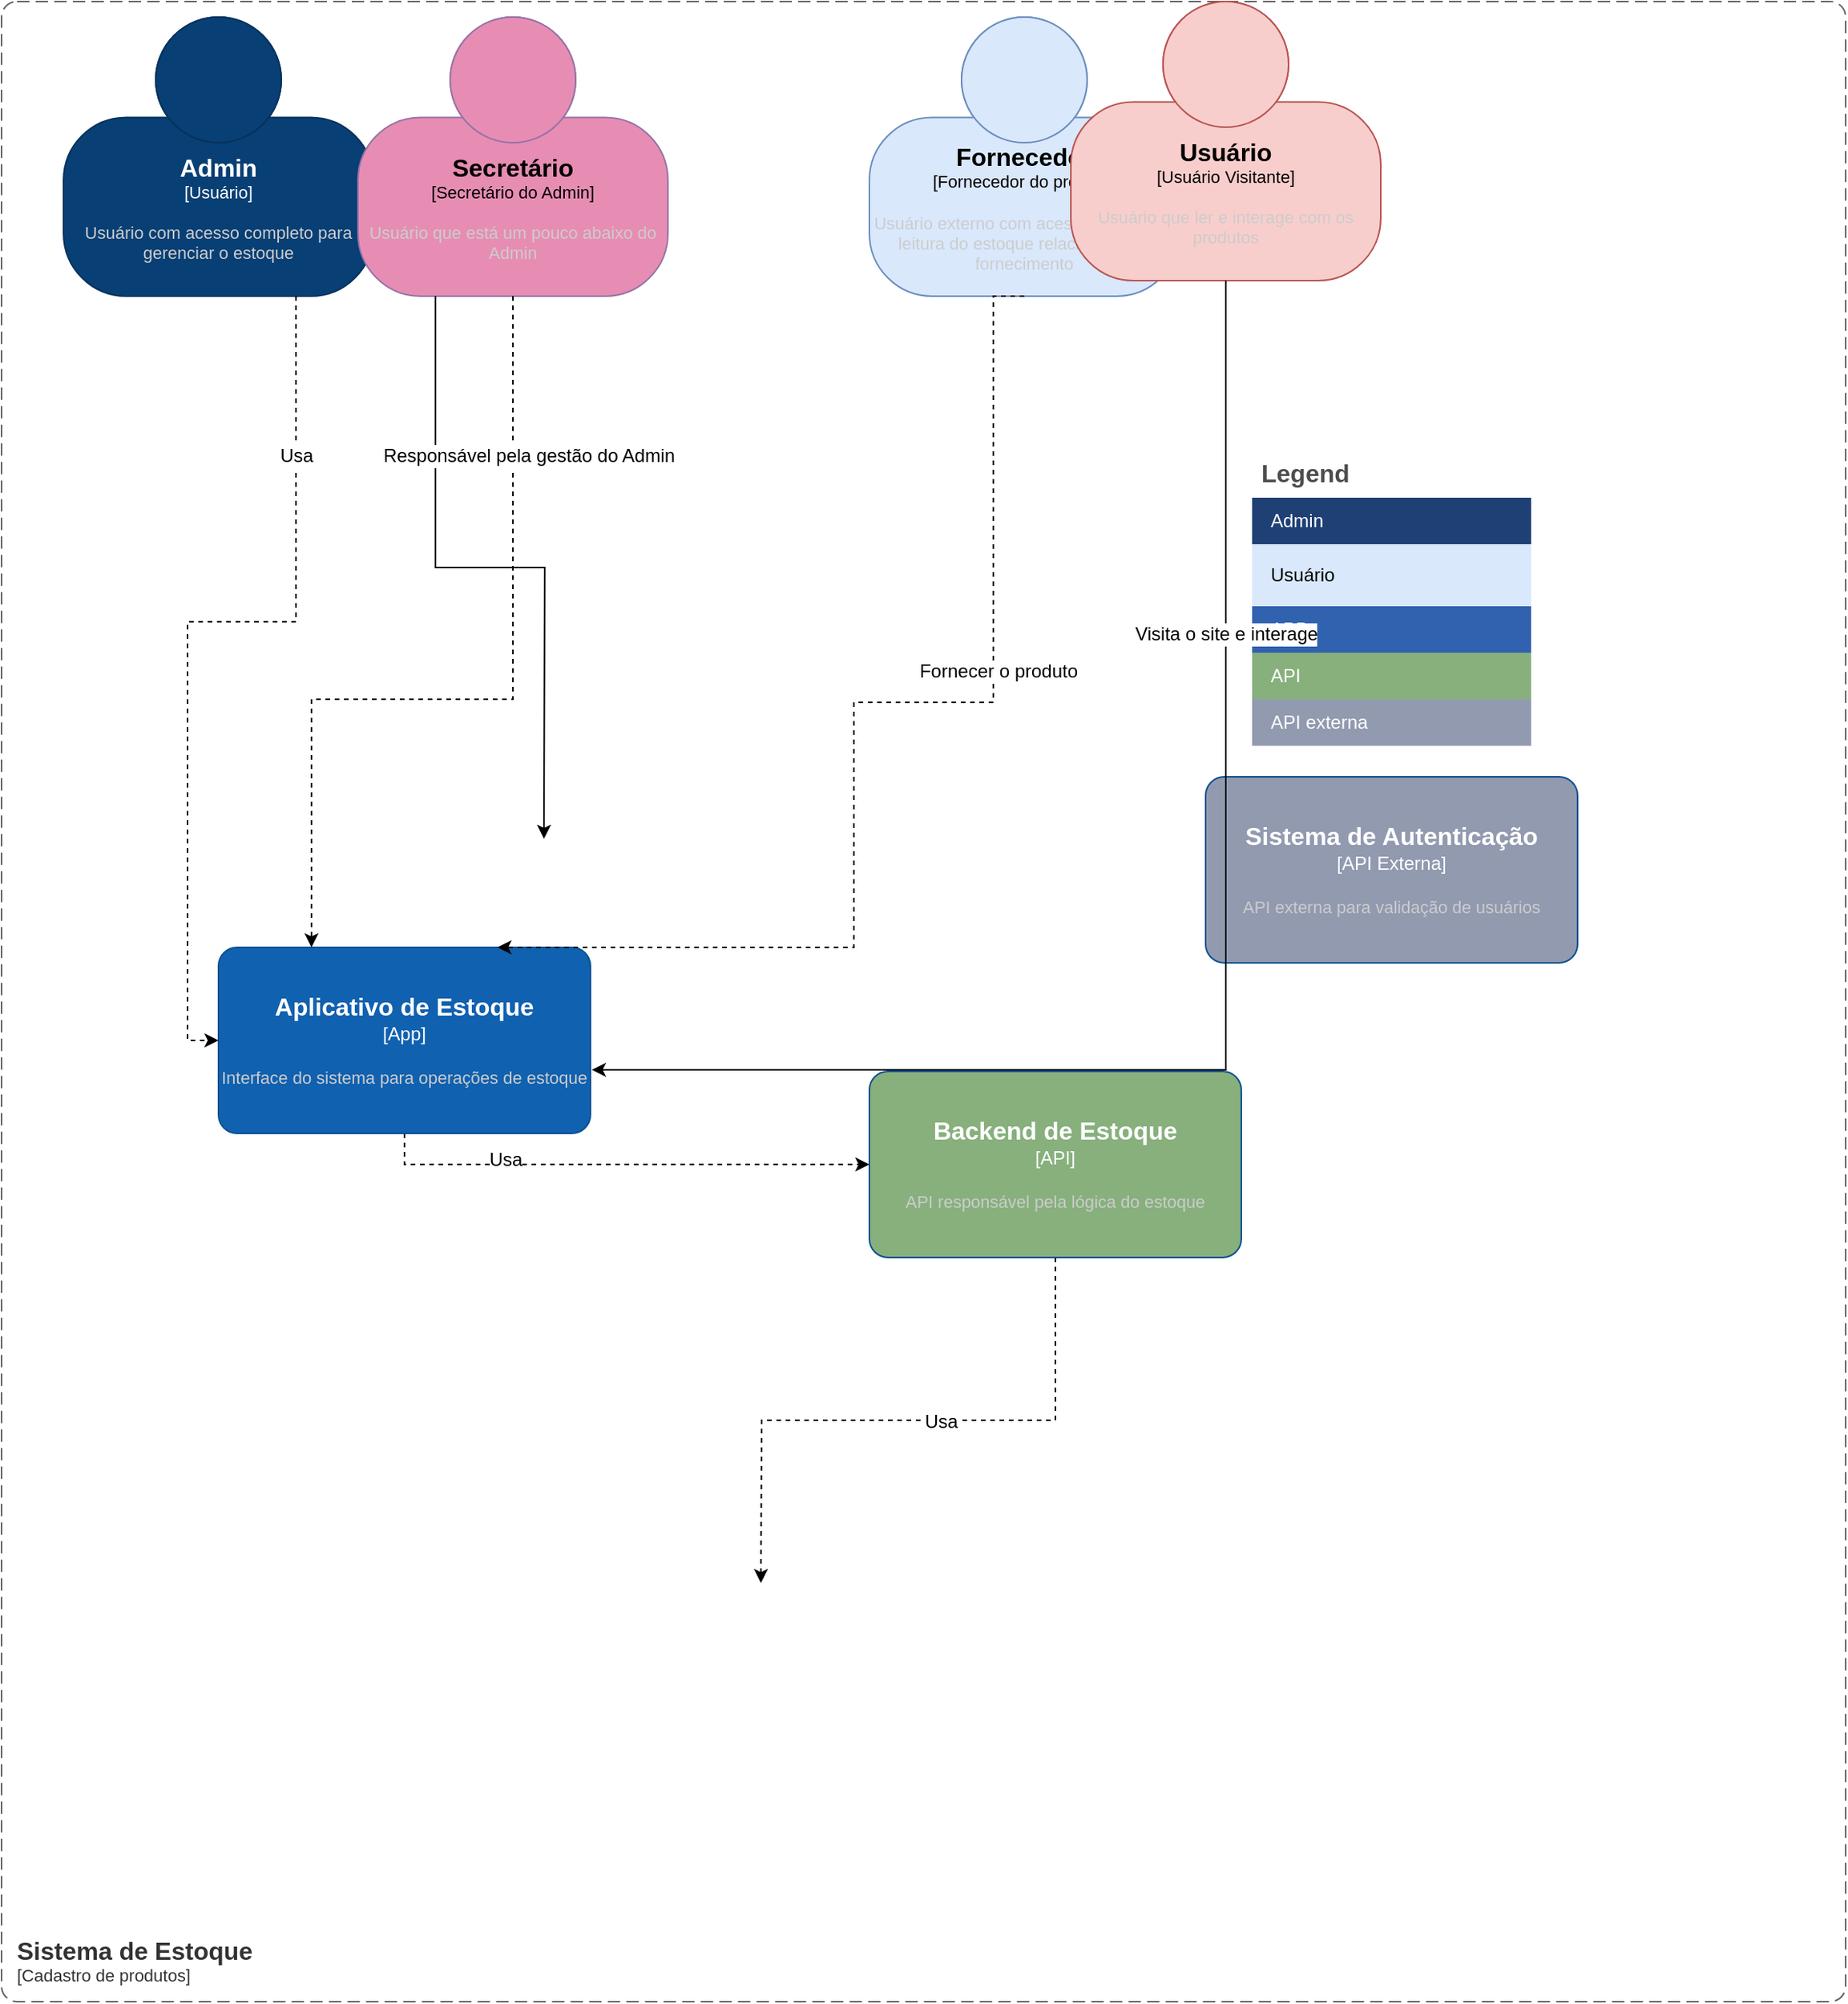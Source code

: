 <mxfile version="24.8.3" pages="6">
  <diagram name="Contexto" id="ZcK_NRXRNd2Rd2iiA2Op">
    <mxGraphModel dx="1793" dy="1188" grid="1" gridSize="10" guides="1" tooltips="1" connect="1" arrows="1" fold="1" page="0" pageScale="1" pageWidth="827" pageHeight="1169" math="0" shadow="0">
      <root>
        <mxCell id="0" />
        <mxCell id="1" parent="0" />
        <object placeholders="1" c4Name="Admin" c4Type="Usuário" c4Description="Usuário com acesso completo para gerenciar o estoque" label="&lt;font style=&quot;font-size: 16px&quot;&gt;&lt;b&gt;%c4Name%&lt;/b&gt;&lt;/font&gt;&lt;div&gt;[%c4Type%]&lt;/div&gt;&lt;br&gt;&lt;div&gt;&lt;font style=&quot;font-size: 11px&quot;&gt;&lt;font color=&quot;#cccccc&quot;&gt;%c4Description%&lt;/font&gt;&lt;/div&gt;" id="0hWGn5_EVi7weBIRnNW7-1">
          <mxCell style="html=1;fontSize=11;dashed=0;whiteSpace=wrap;fillColor=#083F75;strokeColor=#06315C;fontColor=#ffffff;shape=mxgraph.c4.person2;align=center;metaEdit=1;points=[[0.5,0,0],[1,0.5,0],[1,0.75,0],[0.75,1,0],[0.5,1,0],[0.25,1,0],[0,0.75,0],[0,0.5,0]];resizable=0;" parent="1" vertex="1">
            <mxGeometry x="-150" y="-40" width="200" height="180" as="geometry" />
          </mxCell>
        </object>
        <mxCell id="0hWGn5_EVi7weBIRnNW7-2" value="Legend" style="shape=table;startSize=30;container=1;collapsible=0;childLayout=tableLayout;fontSize=16;align=left;verticalAlign=top;fillColor=none;strokeColor=none;fontColor=#4D4D4D;fontStyle=1;spacingLeft=6;spacing=0;resizable=0;" parent="1" vertex="1">
          <mxGeometry x="617" y="240" width="180" height="190" as="geometry" />
        </mxCell>
        <mxCell id="0hWGn5_EVi7weBIRnNW7-3" value="" style="shape=tableRow;horizontal=0;startSize=0;swimlaneHead=0;swimlaneBody=0;strokeColor=inherit;top=0;left=0;bottom=0;right=0;collapsible=0;dropTarget=0;fillColor=none;points=[[0,0.5],[1,0.5]];portConstraint=eastwest;fontSize=12;" parent="0hWGn5_EVi7weBIRnNW7-2" vertex="1">
          <mxGeometry y="30" width="180" height="30" as="geometry" />
        </mxCell>
        <mxCell id="0hWGn5_EVi7weBIRnNW7-4" value="Admin" style="shape=partialRectangle;html=1;whiteSpace=wrap;connectable=0;strokeColor=inherit;overflow=hidden;fillColor=#1E4074;top=0;left=0;bottom=0;right=0;pointerEvents=1;fontSize=12;align=left;fontColor=#FFFFFF;gradientColor=none;spacingLeft=10;spacingRight=4;" parent="0hWGn5_EVi7weBIRnNW7-3" vertex="1">
          <mxGeometry width="180" height="30" as="geometry">
            <mxRectangle width="180" height="30" as="alternateBounds" />
          </mxGeometry>
        </mxCell>
        <mxCell id="0hWGn5_EVi7weBIRnNW7-28" value="" style="shape=tableRow;horizontal=0;startSize=0;swimlaneHead=0;swimlaneBody=0;strokeColor=inherit;top=0;left=0;bottom=0;right=0;collapsible=0;dropTarget=0;fillColor=none;points=[[0,0.5],[1,0.5]];portConstraint=eastwest;fontSize=12;" parent="0hWGn5_EVi7weBIRnNW7-2" vertex="1">
          <mxGeometry y="60" width="180" height="40" as="geometry" />
        </mxCell>
        <mxCell id="0hWGn5_EVi7weBIRnNW7-29" value="Usuário" style="shape=partialRectangle;html=1;whiteSpace=wrap;connectable=0;strokeColor=#6c8ebf;overflow=hidden;fillColor=#dae8fc;top=0;left=0;bottom=0;right=0;pointerEvents=1;fontSize=12;align=left;spacingLeft=10;spacingRight=4;" parent="0hWGn5_EVi7weBIRnNW7-28" vertex="1">
          <mxGeometry width="180" height="40" as="geometry">
            <mxRectangle width="180" height="40" as="alternateBounds" />
          </mxGeometry>
        </mxCell>
        <mxCell id="0hWGn5_EVi7weBIRnNW7-5" value="" style="shape=tableRow;horizontal=0;startSize=0;swimlaneHead=0;swimlaneBody=0;strokeColor=inherit;top=0;left=0;bottom=0;right=0;collapsible=0;dropTarget=0;fillColor=none;points=[[0,0.5],[1,0.5]];portConstraint=eastwest;fontSize=12;" parent="0hWGn5_EVi7weBIRnNW7-2" vertex="1">
          <mxGeometry y="100" width="180" height="30" as="geometry" />
        </mxCell>
        <mxCell id="0hWGn5_EVi7weBIRnNW7-6" value="APP" style="shape=partialRectangle;html=1;whiteSpace=wrap;connectable=0;strokeColor=inherit;overflow=hidden;fillColor=#3162AF;top=0;left=0;bottom=0;right=0;pointerEvents=1;fontSize=12;align=left;fontColor=#FFFFFF;gradientColor=none;spacingLeft=10;spacingRight=4;" parent="0hWGn5_EVi7weBIRnNW7-5" vertex="1">
          <mxGeometry width="180" height="30" as="geometry">
            <mxRectangle width="180" height="30" as="alternateBounds" />
          </mxGeometry>
        </mxCell>
        <mxCell id="0hWGn5_EVi7weBIRnNW7-7" value="" style="shape=tableRow;horizontal=0;startSize=0;swimlaneHead=0;swimlaneBody=0;strokeColor=inherit;top=0;left=0;bottom=0;right=0;collapsible=0;dropTarget=0;fillColor=none;points=[[0,0.5],[1,0.5]];portConstraint=eastwest;fontSize=12;" parent="0hWGn5_EVi7weBIRnNW7-2" vertex="1">
          <mxGeometry y="130" width="180" height="30" as="geometry" />
        </mxCell>
        <mxCell id="0hWGn5_EVi7weBIRnNW7-8" value="API" style="shape=partialRectangle;html=1;whiteSpace=wrap;connectable=0;strokeColor=inherit;overflow=hidden;fillColor=#87B07D;top=0;left=0;bottom=0;right=0;pointerEvents=1;fontSize=12;align=left;fontColor=#FFFFFF;gradientColor=none;spacingLeft=10;spacingRight=4;" parent="0hWGn5_EVi7weBIRnNW7-7" vertex="1">
          <mxGeometry width="180" height="30" as="geometry">
            <mxRectangle width="180" height="30" as="alternateBounds" />
          </mxGeometry>
        </mxCell>
        <mxCell id="0hWGn5_EVi7weBIRnNW7-9" value="" style="shape=tableRow;horizontal=0;startSize=0;swimlaneHead=0;swimlaneBody=0;strokeColor=inherit;top=0;left=0;bottom=0;right=0;collapsible=0;dropTarget=0;fillColor=none;points=[[0,0.5],[1,0.5]];portConstraint=eastwest;fontSize=12;" parent="0hWGn5_EVi7weBIRnNW7-2" vertex="1">
          <mxGeometry y="160" width="180" height="30" as="geometry" />
        </mxCell>
        <mxCell id="0hWGn5_EVi7weBIRnNW7-10" value="API externa" style="shape=partialRectangle;html=1;whiteSpace=wrap;connectable=0;strokeColor=inherit;overflow=hidden;fillColor=#929AB0;top=0;left=0;bottom=0;right=0;pointerEvents=1;fontSize=12;align=left;fontColor=#FFFFFF;gradientColor=none;spacingLeft=10;spacingRight=4;" parent="0hWGn5_EVi7weBIRnNW7-9" vertex="1">
          <mxGeometry width="180" height="30" as="geometry">
            <mxRectangle width="180" height="30" as="alternateBounds" />
          </mxGeometry>
        </mxCell>
        <mxCell id="uX5mnmheM_juyqaUTcmD-28" style="edgeStyle=orthogonalEdgeStyle;rounded=0;orthogonalLoop=1;jettySize=auto;html=1;exitX=0.5;exitY=1;exitDx=0;exitDy=0;exitPerimeter=0;fontFamily=Helvetica;fontSize=12;fontColor=#ffffff;labelBackgroundColor=none;resizable=0;dashed=1;" edge="1" parent="1" source="0hWGn5_EVi7weBIRnNW7-15" target="0hWGn5_EVi7weBIRnNW7-16">
          <mxGeometry relative="1" as="geometry" />
        </mxCell>
        <mxCell id="uX5mnmheM_juyqaUTcmD-29" value="Usa" style="edgeLabel;html=1;align=center;verticalAlign=middle;resizable=0;points=[];rounded=1;strokeColor=#2086C9;spacingLeft=0;arcSize=6;fontFamily=Helvetica;fontSize=12;fontColor=default;labelBackgroundColor=default;fillColor=#63BEF2;" vertex="1" connectable="0" parent="uX5mnmheM_juyqaUTcmD-28">
          <mxGeometry x="-0.45" y="3" relative="1" as="geometry">
            <mxPoint x="-3" as="offset" />
          </mxGeometry>
        </mxCell>
        <object placeholders="1" c4Name="Aplicativo de Estoque" c4Type="App" c4Description="Interface do sistema para operações de estoque&#xa;" label="&lt;font style=&quot;font-size: 16px&quot;&gt;&lt;b&gt;%c4Name%&lt;/b&gt;&lt;/font&gt;&lt;div&gt;[%c4Type%]&lt;/div&gt;&lt;br&gt;&lt;div&gt;&lt;font style=&quot;font-size: 11px&quot;&gt;&lt;font color=&quot;#cccccc&quot;&gt;%c4Description%&lt;/font&gt;&lt;/div&gt;" id="0hWGn5_EVi7weBIRnNW7-15">
          <mxCell style="rounded=1;whiteSpace=wrap;html=1;labelBackgroundColor=none;fillColor=#1061B0;fontColor=#ffffff;align=center;arcSize=10;strokeColor=#0D5091;metaEdit=1;resizable=0;points=[[0.25,0,0],[0.5,0,0],[0.75,0,0],[1,0.25,0],[1,0.5,0],[1,0.75,0],[0.75,1,0],[0.5,1,0],[0.25,1,0],[0,0.75,0],[0,0.5,0],[0,0.25,0]];" parent="1" vertex="1">
            <mxGeometry x="-50" y="560" width="240" height="120" as="geometry" />
          </mxCell>
        </object>
        <mxCell id="uX5mnmheM_juyqaUTcmD-30" style="edgeStyle=orthogonalEdgeStyle;rounded=0;orthogonalLoop=1;jettySize=auto;html=1;exitX=0.5;exitY=1;exitDx=0;exitDy=0;exitPerimeter=0;fontFamily=Helvetica;fontSize=12;fontColor=#ffffff;labelBackgroundColor=none;resizable=0;dashed=1;" edge="1" parent="1" source="0hWGn5_EVi7weBIRnNW7-16">
          <mxGeometry relative="1" as="geometry">
            <mxPoint x="300" y="970" as="targetPoint" />
          </mxGeometry>
        </mxCell>
        <mxCell id="uX5mnmheM_juyqaUTcmD-31" value="Usa" style="edgeLabel;html=1;align=center;verticalAlign=middle;resizable=0;points=[];rounded=1;strokeColor=#2086C9;spacingLeft=0;arcSize=6;fontFamily=Helvetica;fontSize=12;fontColor=default;labelBackgroundColor=default;fillColor=#63BEF2;" vertex="1" connectable="0" parent="uX5mnmheM_juyqaUTcmD-30">
          <mxGeometry x="-0.102" y="1" relative="1" as="geometry">
            <mxPoint as="offset" />
          </mxGeometry>
        </mxCell>
        <object placeholders="1" c4Name="Backend de Estoque" c4Type="API" c4Description="API responsável pela lógica do estoque&#xa;" label="&lt;font style=&quot;font-size: 16px&quot;&gt;&lt;b&gt;%c4Name%&lt;/b&gt;&lt;/font&gt;&lt;div&gt;[%c4Type%]&lt;/div&gt;&lt;br&gt;&lt;div&gt;&lt;font style=&quot;font-size: 11px&quot;&gt;&lt;font color=&quot;#cccccc&quot;&gt;%c4Description%&lt;/font&gt;&lt;/div&gt;" link="data:page/id,WYmJsP1QuhiiOfBeFGFQ" id="0hWGn5_EVi7weBIRnNW7-16">
          <mxCell style="rounded=1;whiteSpace=wrap;html=1;labelBackgroundColor=none;fillColor=#87B07D;fontColor=#ffffff;align=center;arcSize=10;strokeColor=#0D5091;metaEdit=1;resizable=0;points=[[0.25,0,0],[0.5,0,0],[0.75,0,0],[1,0.25,0],[1,0.5,0],[1,0.75,0],[0.75,1,0],[0.5,1,0],[0.25,1,0],[0,0.75,0],[0,0.5,0],[0,0.25,0]];" parent="1" vertex="1">
            <mxGeometry x="370" y="640" width="240" height="120" as="geometry" />
          </mxCell>
        </object>
        <object placeholders="1" c4Name="Sistema de Autenticação" c4Type="API Externa" c4Description="API externa para validação de usuários&#xa;" label="&lt;font style=&quot;font-size: 16px&quot;&gt;&lt;b&gt;%c4Name%&lt;/b&gt;&lt;/font&gt;&lt;div&gt;[%c4Type%]&lt;/div&gt;&lt;br&gt;&lt;div&gt;&lt;font style=&quot;font-size: 11px&quot;&gt;&lt;font color=&quot;#cccccc&quot;&gt;%c4Description%&lt;/font&gt;&lt;/div&gt;" id="0hWGn5_EVi7weBIRnNW7-17">
          <mxCell style="rounded=1;whiteSpace=wrap;html=1;labelBackgroundColor=none;fillColor=#929AB0;fontColor=#ffffff;align=center;arcSize=10;strokeColor=#0D5091;metaEdit=1;resizable=0;points=[[0.25,0,0],[0.5,0,0],[0.75,0,0],[1,0.25,0],[1,0.5,0],[1,0.75,0],[0.75,1,0],[0.5,1,0],[0.25,1,0],[0,0.75,0],[0,0.5,0],[0,0.25,0]];" parent="1" vertex="1">
            <mxGeometry x="587" y="450" width="240" height="120" as="geometry" />
          </mxCell>
        </object>
        <object placeholders="1" c4Name="Sistema de Estoque" c4Type="SystemScopeBoundary" c4Application="Cadastro de produtos" label="&lt;font style=&quot;font-size: 16px&quot;&gt;&lt;b&gt;&lt;div style=&quot;text-align: left&quot;&gt;%c4Name%&lt;/div&gt;&lt;/b&gt;&lt;/font&gt;&lt;div style=&quot;text-align: left&quot;&gt;[%c4Application%]&lt;/div&gt;" id="0hWGn5_EVi7weBIRnNW7-24">
          <mxCell style="rounded=1;fontSize=11;whiteSpace=wrap;html=1;dashed=1;arcSize=20;fillColor=none;strokeColor=#666666;fontColor=#333333;labelBackgroundColor=none;align=left;verticalAlign=bottom;labelBorderColor=none;spacingTop=0;spacing=10;dashPattern=8 4;metaEdit=1;rotatable=0;perimeter=rectanglePerimeter;noLabel=0;labelPadding=0;allowArrows=0;connectable=0;expand=0;recursiveResize=0;editable=1;pointerEvents=0;absoluteArcSize=1;points=[[0.25,0,0],[0.5,0,0],[0.75,0,0],[1,0.25,0],[1,0.5,0],[1,0.75,0],[0.75,1,0],[0.5,1,0],[0.25,1,0],[0,0.75,0],[0,0.5,0],[0,0.25,0]];" parent="1" vertex="1">
            <mxGeometry x="-190" y="-50" width="1190" height="1290" as="geometry" />
          </mxCell>
        </object>
        <object placeholders="1" c4Name="Fornecedor" c4Type="Fornecedor do produto" c4Description="Usuário externo com acesso apenas de leitura do estoque relacionado ao fornecimento" label="&lt;font style=&quot;font-size: 16px&quot;&gt;&lt;b&gt;%c4Name%&lt;/b&gt;&lt;/font&gt;&lt;div&gt;[%c4Type%]&lt;/div&gt;&lt;br&gt;&lt;div&gt;&lt;font style=&quot;font-size: 11px&quot;&gt;&lt;font color=&quot;#cccccc&quot;&gt;%c4Description%&lt;/font&gt;&lt;/div&gt;" id="0hWGn5_EVi7weBIRnNW7-25">
          <mxCell style="html=1;fontSize=11;dashed=0;whiteSpace=wrap;fillColor=#dae8fc;strokeColor=#6c8ebf;shape=mxgraph.c4.person2;align=center;metaEdit=1;points=[[0.5,0,0],[1,0.5,0],[1,0.75,0],[0.75,1,0],[0.5,1,0],[0.25,1,0],[0,0.75,0],[0,0.5,0]];resizable=0;" parent="1" vertex="1">
            <mxGeometry x="370" y="-40" width="200" height="180" as="geometry" />
          </mxCell>
        </object>
        <mxCell id="uX5mnmheM_juyqaUTcmD-1" style="edgeStyle=orthogonalEdgeStyle;rounded=0;orthogonalLoop=1;jettySize=auto;html=1;exitX=0.5;exitY=1;exitDx=0;exitDy=0;exitPerimeter=0;fontFamily=Helvetica;fontSize=12;fontColor=#ffffff;labelBackgroundColor=none;resizable=0;" edge="1" parent="1" source="0hWGn5_EVi7weBIRnNW7-25" target="0hWGn5_EVi7weBIRnNW7-25">
          <mxGeometry relative="1" as="geometry" />
        </mxCell>
        <object placeholders="1" c4Name="Secretário" c4Type="Secretário do Admin" c4Description="Usuário que está um pouco abaixo do Admin" label="&lt;font style=&quot;font-size: 16px&quot;&gt;&lt;b&gt;%c4Name%&lt;/b&gt;&lt;/font&gt;&lt;div&gt;[%c4Type%]&lt;/div&gt;&lt;br&gt;&lt;div&gt;&lt;font style=&quot;font-size: 11px&quot;&gt;&lt;font color=&quot;#cccccc&quot;&gt;%c4Description%&lt;/font&gt;&lt;/div&gt;" id="uX5mnmheM_juyqaUTcmD-2">
          <mxCell style="html=1;fontSize=11;dashed=0;whiteSpace=wrap;fillColor=#E78DB4;strokeColor=#9673a6;shape=mxgraph.c4.person2;align=center;metaEdit=1;points=[[0.5,0,0],[1,0.5,0],[1,0.75,0],[0.75,1,0],[0.5,1,0],[0.25,1,0],[0,0.75,0],[0,0.5,0]];resizable=0;rounded=1;verticalAlign=middle;spacingLeft=0;arcSize=6;fontFamily=Helvetica;labelBackgroundColor=none;" vertex="1" parent="1">
            <mxGeometry x="40" y="-40" width="200" height="180" as="geometry" />
          </mxCell>
        </object>
        <mxCell id="uX5mnmheM_juyqaUTcmD-3" style="edgeStyle=orthogonalEdgeStyle;rounded=0;orthogonalLoop=1;jettySize=auto;html=1;exitX=0.25;exitY=1;exitDx=0;exitDy=0;exitPerimeter=0;fontFamily=Helvetica;fontSize=12;fontColor=#ffffff;labelBackgroundColor=none;resizable=0;" edge="1" parent="1" source="uX5mnmheM_juyqaUTcmD-2">
          <mxGeometry relative="1" as="geometry">
            <mxPoint x="160" y="490" as="targetPoint" />
          </mxGeometry>
        </mxCell>
        <mxCell id="uX5mnmheM_juyqaUTcmD-10" style="edgeStyle=orthogonalEdgeStyle;rounded=0;orthogonalLoop=1;jettySize=auto;html=1;exitX=0.75;exitY=1;exitDx=0;exitDy=0;exitPerimeter=0;fontFamily=Helvetica;fontSize=12;fontColor=#ffffff;labelBackgroundColor=none;resizable=0;dashed=1;entryX=0;entryY=0.5;entryDx=0;entryDy=0;entryPerimeter=0;" edge="1" parent="1" source="0hWGn5_EVi7weBIRnNW7-1" target="0hWGn5_EVi7weBIRnNW7-15">
          <mxGeometry relative="1" as="geometry">
            <mxPoint x="-40" y="490" as="targetPoint" />
          </mxGeometry>
        </mxCell>
        <mxCell id="uX5mnmheM_juyqaUTcmD-11" value="Usa" style="edgeLabel;align=center;verticalAlign=middle;resizable=0;points=[];rounded=1;strokeColor=#2086C9;spacingLeft=0;arcSize=6;fontFamily=Helvetica;fontSize=12;fontColor=default;labelBackgroundColor=default;fillColor=#63BEF2;html=1;labelBorderColor=none;" vertex="1" connectable="0" parent="uX5mnmheM_juyqaUTcmD-10">
          <mxGeometry x="-0.684" relative="1" as="geometry">
            <mxPoint y="13" as="offset" />
          </mxGeometry>
        </mxCell>
        <mxCell id="uX5mnmheM_juyqaUTcmD-18" style="edgeStyle=orthogonalEdgeStyle;rounded=0;orthogonalLoop=1;jettySize=auto;html=1;exitX=0.5;exitY=1;exitDx=0;exitDy=0;exitPerimeter=0;entryX=0.25;entryY=0;entryDx=0;entryDy=0;entryPerimeter=0;fontFamily=Helvetica;fontSize=12;fontColor=#ffffff;labelBackgroundColor=none;resizable=0;dashed=1;" edge="1" parent="1" source="uX5mnmheM_juyqaUTcmD-2" target="0hWGn5_EVi7weBIRnNW7-15">
          <mxGeometry relative="1" as="geometry">
            <Array as="points">
              <mxPoint x="140" y="400" />
            </Array>
          </mxGeometry>
        </mxCell>
        <mxCell id="uX5mnmheM_juyqaUTcmD-19" value="Responsável pela gestão do Admin" style="edgeLabel;html=1;align=center;verticalAlign=middle;resizable=0;points=[];rounded=1;strokeColor=#2086C9;spacingLeft=0;arcSize=6;fontFamily=Helvetica;fontSize=12;fontColor=default;labelBackgroundColor=default;fillColor=#63BEF2;" vertex="1" connectable="0" parent="uX5mnmheM_juyqaUTcmD-18">
          <mxGeometry x="-0.585" y="-4" relative="1" as="geometry">
            <mxPoint x="14" y="-11" as="offset" />
          </mxGeometry>
        </mxCell>
        <mxCell id="uX5mnmheM_juyqaUTcmD-20" style="edgeStyle=orthogonalEdgeStyle;rounded=0;orthogonalLoop=1;jettySize=auto;html=1;exitX=0.5;exitY=1;exitDx=0;exitDy=0;exitPerimeter=0;entryX=0.75;entryY=0;entryDx=0;entryDy=0;entryPerimeter=0;fontFamily=Helvetica;fontSize=12;fontColor=#ffffff;labelBackgroundColor=none;resizable=0;dashed=1;" edge="1" parent="1" source="0hWGn5_EVi7weBIRnNW7-25" target="0hWGn5_EVi7weBIRnNW7-15">
          <mxGeometry relative="1" as="geometry">
            <Array as="points">
              <mxPoint x="450" y="140" />
              <mxPoint x="450" y="402" />
              <mxPoint x="360" y="402" />
            </Array>
          </mxGeometry>
        </mxCell>
        <mxCell id="uX5mnmheM_juyqaUTcmD-21" value="Fornecer o produto" style="edgeLabel;html=1;align=center;verticalAlign=middle;resizable=0;points=[];rounded=1;strokeColor=#2086C9;spacingLeft=0;arcSize=6;fontFamily=Helvetica;fontSize=12;fontColor=default;labelBackgroundColor=default;fillColor=#63BEF2;" vertex="1" connectable="0" parent="uX5mnmheM_juyqaUTcmD-20">
          <mxGeometry x="-0.311" y="3" relative="1" as="geometry">
            <mxPoint as="offset" />
          </mxGeometry>
        </mxCell>
        <object placeholders="1" c4Name="Usuário" c4Type="Usuário Visitante" c4Description="Usuário que ler e interage com os produtos" label="&lt;font style=&quot;font-size: 16px&quot;&gt;&lt;b&gt;%c4Name%&lt;/b&gt;&lt;/font&gt;&lt;div&gt;[%c4Type%]&lt;/div&gt;&lt;br&gt;&lt;div&gt;&lt;font style=&quot;font-size: 11px&quot;&gt;&lt;font color=&quot;#cccccc&quot;&gt;%c4Description%&lt;/font&gt;&lt;/div&gt;" id="uX5mnmheM_juyqaUTcmD-23">
          <mxCell style="html=1;fontSize=11;dashed=0;whiteSpace=wrap;fillColor=#f8cecc;strokeColor=#b85450;shape=mxgraph.c4.person2;align=center;metaEdit=1;points=[[0.5,0,0],[1,0.5,0],[1,0.75,0],[0.75,1,0],[0.5,1,0],[0.25,1,0],[0,0.75,0],[0,0.5,0]];resizable=0;rounded=1;verticalAlign=middle;spacingLeft=0;arcSize=6;fontFamily=Helvetica;labelBackgroundColor=none;" vertex="1" parent="1">
            <mxGeometry x="500" y="-50" width="200" height="180" as="geometry" />
          </mxCell>
        </object>
        <mxCell id="uX5mnmheM_juyqaUTcmD-25" style="edgeStyle=orthogonalEdgeStyle;rounded=0;orthogonalLoop=1;jettySize=auto;html=1;exitX=0.5;exitY=1;exitDx=0;exitDy=0;exitPerimeter=0;entryX=1.004;entryY=0.658;entryDx=0;entryDy=0;entryPerimeter=0;fontFamily=Helvetica;fontSize=12;fontColor=#ffffff;labelBackgroundColor=none;resizable=0;" edge="1" parent="1" source="uX5mnmheM_juyqaUTcmD-23" target="0hWGn5_EVi7weBIRnNW7-15">
          <mxGeometry relative="1" as="geometry" />
        </mxCell>
        <mxCell id="uX5mnmheM_juyqaUTcmD-26" value="" style="edgeLabel;html=1;align=center;verticalAlign=middle;resizable=0;points=[];rounded=1;strokeColor=#2086C9;spacingLeft=0;arcSize=6;fontFamily=Helvetica;fontSize=12;fontColor=#ffffff;labelBackgroundColor=none;fillColor=#63BEF2;" vertex="1" connectable="0" parent="uX5mnmheM_juyqaUTcmD-25">
          <mxGeometry x="-0.515" relative="1" as="geometry">
            <mxPoint as="offset" />
          </mxGeometry>
        </mxCell>
        <mxCell id="uX5mnmheM_juyqaUTcmD-27" value="Visita o site e interage" style="edgeLabel;html=1;align=center;verticalAlign=middle;resizable=0;points=[];rounded=1;strokeColor=#2086C9;spacingLeft=0;arcSize=6;fontFamily=Helvetica;fontSize=12;fontColor=default;labelBackgroundColor=default;fillColor=#63BEF2;" vertex="1" connectable="0" parent="uX5mnmheM_juyqaUTcmD-25">
          <mxGeometry x="-0.504" y="3" relative="1" as="geometry">
            <mxPoint x="-3" as="offset" />
          </mxGeometry>
        </mxCell>
      </root>
    </mxGraphModel>
  </diagram>
  <diagram id="WYmJsP1QuhiiOfBeFGFQ" name="Containers">
    <mxGraphModel dx="1393" dy="1957" grid="1" gridSize="10" guides="1" tooltips="1" connect="1" arrows="1" fold="1" page="1" pageScale="1" pageWidth="827" pageHeight="1169" math="0" shadow="0">
      <root>
        <mxCell id="0" />
        <mxCell id="1" parent="0" />
        <object placeholders="1" c4Name="Banco de Dados" c4Type="DB" c4Technology="PostgreSQL" c4Description="Base de dados responsável por cadastrar usuário e produtos" label="&lt;font style=&quot;font-size: 16px&quot;&gt;&lt;b&gt;%c4Name%&lt;/b&gt;&lt;/font&gt;&lt;div&gt;[%c4Type%:&amp;nbsp;%c4Technology%]&lt;/div&gt;&lt;br&gt;&lt;div&gt;&lt;font style=&quot;font-size: 11px&quot;&gt;&lt;font color=&quot;#E6E6E6&quot;&gt;%c4Description%&lt;/font&gt;&lt;/div&gt;" id="RUME3u0ovnmcPmP0g6mb-1">
          <mxCell style="shape=cylinder3;size=15;whiteSpace=wrap;html=1;boundedLbl=1;rounded=0;labelBackgroundColor=none;fillColor=#D9BCAE;fontSize=12;fontColor=#ffffff;align=center;strokeColor=#0E7DAD;metaEdit=1;points=[[0.5,0,0],[1,0.25,0],[1,0.5,0],[1,0.75,0],[0.5,1,0],[0,0.75,0],[0,0.5,0],[0,0.25,0]];resizable=0;" parent="1" vertex="1">
            <mxGeometry x="50" y="-460" width="240" height="120" as="geometry" />
          </mxCell>
        </object>
        <object placeholders="1" c4Name="API de Estoque" c4Type="API" c4Technology="EntityFramework, C#" c4Description="API de interface do Back-end" label="&lt;font style=&quot;font-size: 16px&quot;&gt;&lt;b&gt;%c4Name%&lt;/b&gt;&lt;/font&gt;&lt;div&gt;[%c4Type%: %c4Technology%]&lt;/div&gt;&lt;br&gt;&lt;div&gt;&lt;font style=&quot;font-size: 11px&quot;&gt;&lt;font&gt;%c4Description%&lt;/font&gt;&lt;/font&gt;&lt;/div&gt;" id="f3ebQIZGjn1ff_E-N_k9-1">
          <mxCell style="rounded=1;whiteSpace=wrap;html=1;fontSize=11;labelBackgroundColor=none;fillColor=#87B07D;align=center;arcSize=10;strokeColor=#82b366;metaEdit=1;resizable=0;points=[[0.25,0,0],[0.5,0,0],[0.75,0,0],[1,0.25,0],[1,0.5,0],[1,0.75,0],[0.75,1,0],[0.5,1,0],[0.25,1,0],[0,0.75,0],[0,0.5,0],[0,0.25,0]];gradientColor=none;fontColor=default;labelBorderColor=none;" parent="1" vertex="1">
            <mxGeometry x="270" y="-704" width="240" height="120" as="geometry" />
          </mxCell>
        </object>
        <object placeholders="1" c4Name="Admin" c4Type="Usuário" c4Description="Usuário com acesso completo para gerenciar o estoque" label="&lt;font style=&quot;font-size: 16px&quot;&gt;&lt;b&gt;%c4Name%&lt;/b&gt;&lt;/font&gt;&lt;div&gt;[%c4Type%]&lt;/div&gt;&lt;br&gt;&lt;div&gt;&lt;font style=&quot;font-size: 11px&quot;&gt;&lt;font color=&quot;#cccccc&quot;&gt;%c4Description%&lt;/font&gt;&lt;/div&gt;" id="f3ebQIZGjn1ff_E-N_k9-2">
          <mxCell style="html=1;fontSize=11;dashed=0;whiteSpace=wrap;fillColor=#083F75;strokeColor=#06315C;fontColor=#ffffff;shape=mxgraph.c4.person2;align=center;metaEdit=1;points=[[0.5,0,0],[1,0.5,0],[1,0.75,0],[0.75,1,0],[0.5,1,0],[0.25,1,0],[0,0.75,0],[0,0.5,0]];resizable=0;" parent="1" vertex="1">
            <mxGeometry x="10" y="-1010" width="200" height="180" as="geometry" />
          </mxCell>
        </object>
        <object placeholders="1" c4Name="APP&#xa;" c4Type="APP" c4Technology="TypeScript, NextJs" c4Description="Aplicativo responsável pelo cadastro de produtos" label="&lt;font style=&quot;font-size: 16px&quot;&gt;&lt;b&gt;%c4Name%&lt;/b&gt;&lt;/font&gt;&lt;div&gt;[%c4Type%:&amp;nbsp;%c4Technology%]&lt;/div&gt;&lt;br&gt;&lt;div&gt;&lt;font style=&quot;font-size: 11px&quot;&gt;&lt;font color=&quot;#E6E6E6&quot;&gt;%c4Description%&lt;/font&gt;&lt;/div&gt;" id="qcli6IrRetXyXiSycfav-1">
          <mxCell style="shape=mxgraph.c4.webBrowserContainer2;whiteSpace=wrap;html=1;boundedLbl=1;rounded=0;labelBackgroundColor=none;strokeColor=#118ACD;fillColor=#23A2D9;strokeColor=#118ACD;strokeColor2=#0E7DAD;fontSize=12;fontColor=#ffffff;align=center;metaEdit=1;points=[[0.5,0,0],[1,0.25,0],[1,0.5,0],[1,0.75,0],[0.5,1,0],[0,0.75,0],[0,0.5,0],[0,0.25,0]];resizable=0;" parent="1" vertex="1">
            <mxGeometry x="360" y="-990" width="240" height="160" as="geometry" />
          </mxCell>
        </object>
        <object placeholders="1" c4Name="API de Autenticação" c4Type="API" c4Technology="EntityFramework" c4Description="API responsável pelo controle de usuários" label="&lt;font style=&quot;font-size: 16px&quot;&gt;&lt;b&gt;%c4Name%&lt;/b&gt;&lt;/font&gt;&lt;div&gt;[%c4Type%: %c4Technology%]&lt;/div&gt;&lt;br&gt;&lt;div&gt;&lt;font style=&quot;font-size: 11px&quot;&gt;&lt;font color=&quot;#E6E6E6&quot;&gt;%c4Description%&lt;/font&gt;&lt;/div&gt;" id="qcli6IrRetXyXiSycfav-2">
          <mxCell style="rounded=1;whiteSpace=wrap;html=1;fontSize=11;labelBackgroundColor=none;fillColor=#929AB0;fontColor=#ffffff;align=center;arcSize=10;strokeColor=#0E7DAD;metaEdit=1;resizable=0;points=[[0.25,0,0],[0.5,0,0],[0.75,0,0],[1,0.25,0],[1,0.5,0],[1,0.75,0],[0.75,1,0],[0.5,1,0],[0.25,1,0],[0,0.75,0],[0,0.5,0],[0,0.25,0]];" parent="1" vertex="1">
            <mxGeometry x="435" y="-460" width="240" height="120" as="geometry" />
          </mxCell>
        </object>
        <mxCell id="qcli6IrRetXyXiSycfav-3" style="edgeStyle=orthogonalEdgeStyle;rounded=0;orthogonalLoop=1;jettySize=auto;html=1;entryX=0.004;entryY=0.425;entryDx=0;entryDy=0;entryPerimeter=0;dashed=1;" parent="1" source="f3ebQIZGjn1ff_E-N_k9-2" target="qcli6IrRetXyXiSycfav-1" edge="1">
          <mxGeometry relative="1" as="geometry" />
        </mxCell>
        <mxCell id="qcli6IrRetXyXiSycfav-4" value="Acessa ao Aplicativo" style="edgeLabel;html=1;align=center;verticalAlign=middle;resizable=0;points=[];" parent="qcli6IrRetXyXiSycfav-3" vertex="1" connectable="0">
          <mxGeometry x="-0.005" y="3" relative="1" as="geometry">
            <mxPoint as="offset" />
          </mxGeometry>
        </mxCell>
        <mxCell id="qcli6IrRetXyXiSycfav-5" style="edgeStyle=orthogonalEdgeStyle;rounded=0;orthogonalLoop=1;jettySize=auto;html=1;exitX=0.5;exitY=1;exitDx=0;exitDy=0;exitPerimeter=0;entryX=0.5;entryY=0;entryDx=0;entryDy=0;entryPerimeter=0;dashed=1;" parent="1" source="qcli6IrRetXyXiSycfav-1" target="f3ebQIZGjn1ff_E-N_k9-1" edge="1">
          <mxGeometry relative="1" as="geometry" />
        </mxCell>
        <mxCell id="qcli6IrRetXyXiSycfav-7" value="HTTP JSON - REST" style="edgeLabel;html=1;align=center;verticalAlign=middle;resizable=0;points=[];" parent="qcli6IrRetXyXiSycfav-5" vertex="1" connectable="0">
          <mxGeometry x="-0.145" y="-3" relative="1" as="geometry">
            <mxPoint x="-4" as="offset" />
          </mxGeometry>
        </mxCell>
        <mxCell id="qcli6IrRetXyXiSycfav-8" style="edgeStyle=orthogonalEdgeStyle;rounded=0;orthogonalLoop=1;jettySize=auto;html=1;entryX=0.5;entryY=0;entryDx=0;entryDy=0;entryPerimeter=0;dashed=1;" parent="1" source="f3ebQIZGjn1ff_E-N_k9-1" target="RUME3u0ovnmcPmP0g6mb-1" edge="1">
          <mxGeometry relative="1" as="geometry" />
        </mxCell>
        <mxCell id="qcli6IrRetXyXiSycfav-11" value="DB Context Entity" style="edgeLabel;html=1;align=center;verticalAlign=middle;resizable=0;points=[];" parent="qcli6IrRetXyXiSycfav-8" vertex="1" connectable="0">
          <mxGeometry x="0.527" relative="1" as="geometry">
            <mxPoint x="66" y="-8" as="offset" />
          </mxGeometry>
        </mxCell>
        <mxCell id="qcli6IrRetXyXiSycfav-12" style="edgeStyle=orthogonalEdgeStyle;rounded=0;orthogonalLoop=1;jettySize=auto;html=1;exitX=1;exitY=0.75;exitDx=0;exitDy=0;exitPerimeter=0;dashed=1;strokeWidth=1;endArrow=none;endFill=0;" parent="1" source="f3ebQIZGjn1ff_E-N_k9-1" edge="1">
          <mxGeometry relative="1" as="geometry">
            <mxPoint x="550" y="-550" as="targetPoint" />
            <Array as="points">
              <mxPoint x="549" y="-614" />
            </Array>
          </mxGeometry>
        </mxCell>
        <mxCell id="qcli6IrRetXyXiSycfav-16" value="" style="edgeStyle=orthogonalEdgeStyle;rounded=0;orthogonalLoop=1;jettySize=auto;html=1;dashed=1;" parent="1" target="qcli6IrRetXyXiSycfav-2" edge="1">
          <mxGeometry relative="1" as="geometry">
            <mxPoint x="550" y="-520" as="sourcePoint" />
          </mxGeometry>
        </mxCell>
        <mxCell id="qcli6IrRetXyXiSycfav-13" value="HTTP REST - JSON" style="text;html=1;align=center;verticalAlign=middle;resizable=0;points=[];autosize=1;strokeColor=none;fillColor=none;" parent="1" vertex="1">
          <mxGeometry x="490" y="-550" width="130" height="30" as="geometry" />
        </mxCell>
        <mxCell id="nAvci_18yFukbAGekAY0-1" value="Legend" style="shape=table;startSize=30;container=1;collapsible=0;childLayout=tableLayout;fontSize=16;align=left;verticalAlign=top;fillColor=none;strokeColor=none;fontColor=#4D4D4D;fontStyle=1;spacingLeft=6;spacing=0;resizable=0;" parent="1" vertex="1">
          <mxGeometry x="640" y="-1150" width="180" height="180" as="geometry" />
        </mxCell>
        <mxCell id="nAvci_18yFukbAGekAY0-2" value="" style="shape=tableRow;horizontal=0;startSize=0;swimlaneHead=0;swimlaneBody=0;strokeColor=inherit;top=0;left=0;bottom=0;right=0;collapsible=0;dropTarget=0;fillColor=none;points=[[0,0.5],[1,0.5]];portConstraint=eastwest;fontSize=12;" parent="nAvci_18yFukbAGekAY0-1" vertex="1">
          <mxGeometry y="30" width="180" height="30" as="geometry" />
        </mxCell>
        <mxCell id="nAvci_18yFukbAGekAY0-3" value="Usuário" style="shape=partialRectangle;html=1;whiteSpace=wrap;connectable=0;strokeColor=inherit;overflow=hidden;fillColor=#1E4074;top=0;left=0;bottom=0;right=0;pointerEvents=1;fontSize=12;align=left;fontColor=#FFFFFF;gradientColor=none;spacingLeft=10;spacingRight=4;" parent="nAvci_18yFukbAGekAY0-2" vertex="1">
          <mxGeometry width="180" height="30" as="geometry">
            <mxRectangle width="180" height="30" as="alternateBounds" />
          </mxGeometry>
        </mxCell>
        <mxCell id="nAvci_18yFukbAGekAY0-4" value="" style="shape=tableRow;horizontal=0;startSize=0;swimlaneHead=0;swimlaneBody=0;strokeColor=inherit;top=0;left=0;bottom=0;right=0;collapsible=0;dropTarget=0;fillColor=none;points=[[0,0.5],[1,0.5]];portConstraint=eastwest;fontSize=12;" parent="nAvci_18yFukbAGekAY0-1" vertex="1">
          <mxGeometry y="60" width="180" height="30" as="geometry" />
        </mxCell>
        <mxCell id="nAvci_18yFukbAGekAY0-5" value="APP" style="shape=partialRectangle;html=1;whiteSpace=wrap;connectable=0;strokeColor=inherit;overflow=hidden;fillColor=#118ACD;top=0;left=0;bottom=0;right=0;pointerEvents=1;fontSize=12;align=left;fontColor=#FFFFFF;gradientColor=none;spacingLeft=10;spacingRight=4;" parent="nAvci_18yFukbAGekAY0-4" vertex="1">
          <mxGeometry width="180" height="30" as="geometry">
            <mxRectangle width="180" height="30" as="alternateBounds" />
          </mxGeometry>
        </mxCell>
        <mxCell id="nAvci_18yFukbAGekAY0-6" value="" style="shape=tableRow;horizontal=0;startSize=0;swimlaneHead=0;swimlaneBody=0;strokeColor=inherit;top=0;left=0;bottom=0;right=0;collapsible=0;dropTarget=0;fillColor=none;points=[[0,0.5],[1,0.5]];portConstraint=eastwest;fontSize=12;" parent="nAvci_18yFukbAGekAY0-1" vertex="1">
          <mxGeometry y="90" width="180" height="30" as="geometry" />
        </mxCell>
        <mxCell id="nAvci_18yFukbAGekAY0-7" value="API" style="shape=partialRectangle;html=1;whiteSpace=wrap;connectable=0;strokeColor=inherit;overflow=hidden;fillColor=#87B07D;top=0;left=0;bottom=0;right=0;pointerEvents=1;fontSize=12;align=left;fontColor=#FFFFFF;gradientColor=none;spacingLeft=10;spacingRight=4;" parent="nAvci_18yFukbAGekAY0-6" vertex="1">
          <mxGeometry width="180" height="30" as="geometry">
            <mxRectangle width="180" height="30" as="alternateBounds" />
          </mxGeometry>
        </mxCell>
        <mxCell id="nAvci_18yFukbAGekAY0-8" value="" style="shape=tableRow;horizontal=0;startSize=0;swimlaneHead=0;swimlaneBody=0;strokeColor=inherit;top=0;left=0;bottom=0;right=0;collapsible=0;dropTarget=0;fillColor=none;points=[[0,0.5],[1,0.5]];portConstraint=eastwest;fontSize=12;" parent="nAvci_18yFukbAGekAY0-1" vertex="1">
          <mxGeometry y="120" width="180" height="30" as="geometry" />
        </mxCell>
        <mxCell id="nAvci_18yFukbAGekAY0-9" value="Bancos de dados" style="shape=partialRectangle;html=1;whiteSpace=wrap;connectable=0;strokeColor=inherit;overflow=hidden;fillColor=#D9BCAE;top=0;left=0;bottom=0;right=0;pointerEvents=1;fontSize=12;align=left;fontColor=#FFFFFF;gradientColor=none;spacingLeft=10;spacingRight=4;" parent="nAvci_18yFukbAGekAY0-8" vertex="1">
          <mxGeometry width="180" height="30" as="geometry">
            <mxRectangle width="180" height="30" as="alternateBounds" />
          </mxGeometry>
        </mxCell>
        <mxCell id="nAvci_18yFukbAGekAY0-10" value="" style="shape=tableRow;horizontal=0;startSize=0;swimlaneHead=0;swimlaneBody=0;strokeColor=inherit;top=0;left=0;bottom=0;right=0;collapsible=0;dropTarget=0;fillColor=none;points=[[0,0.5],[1,0.5]];portConstraint=eastwest;fontSize=12;" parent="nAvci_18yFukbAGekAY0-1" vertex="1">
          <mxGeometry y="150" width="180" height="30" as="geometry" />
        </mxCell>
        <mxCell id="nAvci_18yFukbAGekAY0-11" value="API externa" style="shape=partialRectangle;html=1;whiteSpace=wrap;connectable=0;strokeColor=inherit;overflow=hidden;fillColor=#929AB0;top=0;left=0;bottom=0;right=0;pointerEvents=1;fontSize=12;align=left;fontColor=#FFFFFF;gradientColor=none;spacingLeft=10;spacingRight=4;" parent="nAvci_18yFukbAGekAY0-10" vertex="1">
          <mxGeometry width="180" height="30" as="geometry">
            <mxRectangle width="180" height="30" as="alternateBounds" />
          </mxGeometry>
        </mxCell>
      </root>
    </mxGraphModel>
  </diagram>
  <diagram id="iZcyluI-vXqPSFKWvqcD" name="Component">
    <mxGraphModel dx="1393" dy="788" grid="1" gridSize="10" guides="1" tooltips="1" connect="1" arrows="1" fold="1" page="1" pageScale="1" pageWidth="827" pageHeight="1169" math="0" shadow="0">
      <root>
        <mxCell id="0" />
        <mxCell id="1" parent="0" />
        <object placeholders="1" c4Name="APP" c4Type="APP" c4Technology="NextJs" c4Description="Cadastro" label="&lt;font style=&quot;font-size: 16px&quot;&gt;&lt;b&gt;%c4Name%&lt;/b&gt;&lt;/font&gt;&lt;div&gt;[%c4Type%: %c4Technology%]&lt;/div&gt;&lt;br&gt;&lt;div&gt;&lt;font style=&quot;font-size: 11px&quot;&gt;&lt;font color=&quot;#E6E6E6&quot;&gt;%c4Description%&lt;/font&gt;&lt;/div&gt;" id="AIZ_yMWvvYAOfZ4UDoPY-1">
          <mxCell style="rounded=1;whiteSpace=wrap;html=1;fontSize=11;labelBackgroundColor=none;fillColor=#23A2D9;fontColor=#ffffff;align=center;arcSize=10;strokeColor=#0E7DAD;metaEdit=1;resizable=0;points=[[0.25,0,0],[0.5,0,0],[0.75,0,0],[1,0.25,0],[1,0.5,0],[1,0.75,0],[0.75,1,0],[0.5,1,0],[0.25,1,0],[0,0.75,0],[0,0.5,0],[0,0.25,0]];" parent="1" vertex="1">
            <mxGeometry x="40" y="580" width="240" height="120" as="geometry" />
          </mxCell>
        </object>
        <mxCell id="O8rQRezEnrOVKIBrAvco-4" value="" style="edgeStyle=orthogonalEdgeStyle;rounded=0;orthogonalLoop=1;jettySize=auto;html=1;dashed=1;" edge="1" parent="1" source="AIZ_yMWvvYAOfZ4UDoPY-3" target="AIZ_yMWvvYAOfZ4UDoPY-2">
          <mxGeometry relative="1" as="geometry">
            <Array as="points">
              <mxPoint x="630" y="800" />
              <mxPoint x="630" y="800" />
            </Array>
          </mxGeometry>
        </mxCell>
        <UserObject label="&lt;font color=&quot;#000000&quot;&gt;Chamada de métodos - Objetos&lt;/font&gt;" link="data:page/id,OQTP4D4YmMb0-30ZHUw1" id="qqxD3ql1C_0OtkGnrlPw-7">
          <mxCell style="edgeLabel;html=1;align=center;verticalAlign=middle;resizable=0;points=[];rounded=1;strokeColor=#2086C9;spacingLeft=0;arcSize=6;fontFamily=Helvetica;fontSize=12;fontColor=#ffffff;labelBackgroundColor=none;fillColor=#63BEF2;" vertex="1" connectable="0" parent="O8rQRezEnrOVKIBrAvco-4">
            <mxGeometry x="-0.18" y="1" relative="1" as="geometry">
              <mxPoint x="-1" as="offset" />
            </mxGeometry>
          </mxCell>
        </UserObject>
        <object placeholders="1" c4Name="ProductsAppController" c4Type="Component" c4Technology="EntityFramework REST" c4Description="Responsável por receber a requisição &#xa;/products&#xa;&#xa;(GET, POST, PUT, DELETE)" label="&lt;font style=&quot;font-size: 16px&quot;&gt;&lt;b&gt;%c4Name%&lt;/b&gt;&lt;/font&gt;&lt;div&gt;[%c4Type%: %c4Technology%]&lt;/div&gt;&lt;br&gt;&lt;div&gt;&lt;font style=&quot;font-size: 11px&quot;&gt;%c4Description%&lt;/font&gt;&lt;/div&gt;" id="AIZ_yMWvvYAOfZ4UDoPY-3">
          <mxCell style="rounded=1;whiteSpace=wrap;html=1;labelBackgroundColor=none;fillColor=#63BEF2;fontColor=#ffffff;align=center;arcSize=6;strokeColor=#2086C9;metaEdit=1;resizable=0;points=[[0.25,0,0],[0.5,0,0],[0.75,0,0],[1,0.25,0],[1,0.5,0],[1,0.75,0],[0.75,1,0],[0.5,1,0],[0.25,1,0],[0,0.75,0],[0,0.5,0],[0,0.25,0]];" parent="1" vertex="1">
            <mxGeometry x="500" y="570" width="240" height="120" as="geometry" />
          </mxCell>
        </object>
        <object placeholders="1" c4Name="ProductsRepository" c4Type="Component" c4Technology="EntityFramework" c4Description="Responsável pelo cadastro de produtos" label="&lt;font style=&quot;font-size: 16px&quot;&gt;&lt;b&gt;%c4Name%&lt;/b&gt;&lt;/font&gt;&lt;div&gt;[%c4Type%: %c4Technology%]&lt;/div&gt;&lt;br&gt;&lt;div&gt;&lt;font style=&quot;font-size: 11px&quot;&gt;%c4Description%&lt;/font&gt;&lt;/div&gt;" id="O8rQRezEnrOVKIBrAvco-1">
          <mxCell style="rounded=1;whiteSpace=wrap;html=1;labelBackgroundColor=none;fillColor=#63BEF2;fontColor=#ffffff;align=center;arcSize=6;strokeColor=#2086C9;metaEdit=1;resizable=0;points=[[0.25,0,0],[0.5,0,0],[0.75,0,0],[1,0.25,0],[1,0.5,0],[1,0.75,0],[0.75,1,0],[0.5,1,0],[0.25,1,0],[0,0.75,0],[0,0.5,0],[0,0.25,0]];" vertex="1" parent="1">
            <mxGeometry x="40" y="790" width="240" height="120" as="geometry" />
          </mxCell>
        </object>
        <mxCell id="O8rQRezEnrOVKIBrAvco-2" style="edgeStyle=orthogonalEdgeStyle;rounded=0;orthogonalLoop=1;jettySize=auto;html=1;entryX=-0.012;entryY=0.567;entryDx=0;entryDy=0;entryPerimeter=0;dashed=1;" edge="1" parent="1" target="AIZ_yMWvvYAOfZ4UDoPY-3">
          <mxGeometry relative="1" as="geometry">
            <mxPoint x="280" y="639" as="sourcePoint" />
            <mxPoint x="488.08" y="640.96" as="targetPoint" />
          </mxGeometry>
        </mxCell>
        <UserObject label="Contrato&lt;div&gt;&lt;br&gt;&lt;/div&gt;" id="O8rQRezEnrOVKIBrAvco-10">
          <mxCell style="edgeLabel;html=1;align=center;verticalAlign=middle;resizable=0;points=[];" vertex="1" connectable="0" parent="O8rQRezEnrOVKIBrAvco-2">
            <mxGeometry x="0.01" y="-2" relative="1" as="geometry">
              <mxPoint x="-5" y="-1" as="offset" />
            </mxGeometry>
          </mxCell>
        </UserObject>
        <mxCell id="O8rQRezEnrOVKIBrAvco-5" style="edgeStyle=orthogonalEdgeStyle;rounded=0;orthogonalLoop=1;jettySize=auto;html=1;entryX=1;entryY=0.5;entryDx=0;entryDy=0;entryPerimeter=0;dashed=1;strokeColor=#000000;" edge="1" parent="1" source="AIZ_yMWvvYAOfZ4UDoPY-2" target="O8rQRezEnrOVKIBrAvco-1">
          <mxGeometry relative="1" as="geometry" />
        </mxCell>
        <UserObject label="Chamada de métodos - Objetos&lt;div&gt;&amp;nbsp;&lt;/div&gt;" link="data:page/id,mJTvQH946EByhLQ1PTxT" id="4e2ZxK1nFe5Ttex92Jjw-1">
          <mxCell style="edgeLabel;html=1;align=center;verticalAlign=middle;resizable=0;points=[];rounded=1;strokeColor=#2086C9;spacingLeft=0;arcSize=6;fontFamily=Helvetica;fontSize=12;fontColor=default;labelBackgroundColor=none;fillColor=#63BEF2;" vertex="1" connectable="0" parent="O8rQRezEnrOVKIBrAvco-5">
            <mxGeometry x="0.13" y="-4" relative="1" as="geometry">
              <mxPoint x="10" y="4" as="offset" />
            </mxGeometry>
          </mxCell>
        </UserObject>
        <mxCell id="4e2ZxK1nFe5Ttex92Jjw-2" value="" style="edgeLabel;html=1;align=center;verticalAlign=middle;resizable=0;points=[];rounded=1;strokeColor=#2086C9;spacingLeft=0;arcSize=6;fontFamily=Helvetica;fontSize=12;fontColor=#ffffff;labelBackgroundColor=none;fillColor=#63BEF2;" vertex="1" connectable="0" parent="O8rQRezEnrOVKIBrAvco-5">
          <mxGeometry x="-0.478" y="-6" relative="1" as="geometry">
            <mxPoint as="offset" />
          </mxGeometry>
        </mxCell>
        <object placeholders="1" c4Name="Base de dados" c4Type="DB" c4Technology="PostgreSQL" c4Description="Armazenar produtos" label="&lt;font style=&quot;font-size: 16px&quot;&gt;&lt;b&gt;%c4Name%&lt;/b&gt;&lt;/font&gt;&lt;div&gt;[%c4Type%:&amp;nbsp;%c4Technology%]&lt;/div&gt;&lt;br&gt;&lt;div&gt;&lt;font style=&quot;font-size: 11px&quot;&gt;&lt;font color=&quot;#E6E6E6&quot;&gt;%c4Description%&lt;/font&gt;&lt;/div&gt;" id="O8rQRezEnrOVKIBrAvco-7">
          <mxCell style="shape=cylinder3;size=15;whiteSpace=wrap;html=1;boundedLbl=1;rounded=0;labelBackgroundColor=none;fillColor=#23A2D9;fontSize=12;fontColor=#ffffff;align=center;strokeColor=#0E7DAD;metaEdit=1;points=[[0.5,0,0],[1,0.25,0],[1,0.5,0],[1,0.75,0],[0.5,1,0],[0,0.75,0],[0,0.5,0],[0,0.25,0]];resizable=0;" vertex="1" parent="1">
            <mxGeometry x="40" y="1010" width="240" height="120" as="geometry" />
          </mxCell>
        </object>
        <mxCell id="O8rQRezEnrOVKIBrAvco-8" style="edgeStyle=orthogonalEdgeStyle;rounded=0;orthogonalLoop=1;jettySize=auto;html=1;exitX=0.5;exitY=1;exitDx=0;exitDy=0;exitPerimeter=0;entryX=0.5;entryY=0;entryDx=0;entryDy=0;entryPerimeter=0;dashed=1;" edge="1" parent="1" source="O8rQRezEnrOVKIBrAvco-1" target="O8rQRezEnrOVKIBrAvco-7">
          <mxGeometry relative="1" as="geometry" />
        </mxCell>
        <mxCell id="B5BVoj99j0Qw6nU_H1zp-1" value="(Consultas SQL - geradas pelo EF)&amp;nbsp;" style="edgeLabel;html=1;align=center;verticalAlign=middle;resizable=0;points=[];rounded=1;strokeColor=#2086C9;spacingLeft=0;arcSize=6;fontFamily=Helvetica;fontSize=12;fontColor=default;labelBackgroundColor=none;fillColor=#63BEF2;" vertex="1" connectable="0" parent="O8rQRezEnrOVKIBrAvco-8">
          <mxGeometry x="-0.16" y="3" relative="1" as="geometry">
            <mxPoint x="97" y="8" as="offset" />
          </mxGeometry>
        </mxCell>
        <object c4Name="ProductsAppService" c4Type="Component" c4Technology="EntityFramework Service" c4Description="Responsável pela regras de negocio e cadastro de produtos &#xa;&#xa;GetInformationProducts(),&#xa;CreateProduct(), &#xa;UpdateProduct(),&#xa;DeleteProduct()" label="&lt;font style=&quot;font-size: 9px;&quot;&gt;&lt;b style=&quot;font-size: 9px;&quot;&gt;%c4Name%&lt;/b&gt;&lt;/font&gt;&lt;div style=&quot;font-size: 9px;&quot;&gt;[%c4Type%: %c4Technology%]&lt;/div&gt;&lt;br style=&quot;font-size: 9px;&quot;&gt;&lt;div style=&quot;font-size: 9px;&quot;&gt;&lt;font style=&quot;font-size: 9px;&quot;&gt;%c4Description%&lt;/font&gt;&lt;/div&gt; " placeholders="1" id="AIZ_yMWvvYAOfZ4UDoPY-2">
          <mxCell style="rounded=1;whiteSpace=wrap;html=1;labelBackgroundColor=none;fillColor=#63BEF2;fontColor=#ffffff;align=center;arcSize=0;strokeColor=#2086C9;metaEdit=1;resizable=0;points=[[0.25,0,0],[0.5,0,0],[0.75,0,0],[1,0.25,0],[1,0.5,0],[1,0.75,0],[0.75,1,0],[0.5,1,0],[0.25,1,0],[0,0.75,0],[0,0.5,0],[0,0.25,0]];spacingLeft=0;fontSize=9;verticalAlign=middle;direction=east;rotation=0;glass=0;imageAspect=1;imageWidth=50;imageHeight=103;fillOpacity=100;fixDash=0;container=0;fixedWidth=0;" parent="1" vertex="1">
            <mxGeometry x="540" y="790" width="240" height="120" relative="1" as="geometry">
              <mxPoint x="510" y="790" as="offset" />
            </mxGeometry>
          </mxCell>
        </object>
      </root>
    </mxGraphModel>
  </diagram>
  <diagram id="fhobZokMRSuOwA_f8mlF" name="Contrato">
    <mxGraphModel dx="1393" dy="788" grid="1" gridSize="10" guides="1" tooltips="1" connect="1" arrows="1" fold="1" page="1" pageScale="1" pageWidth="827" pageHeight="1169" math="0" shadow="0">
      <root>
        <mxCell id="0" />
        <mxCell id="1" parent="0" />
        <mxCell id="3PTCtanzGhjx8uCDqrOg-1" value="Request&lt;div&gt;&lt;div&gt;{&lt;/div&gt;&lt;div&gt;&amp;nbsp; &quot;Name&quot;: &quot;Sample Product&quot;,&lt;/div&gt;&lt;div&gt;&amp;nbsp; &quot;Description&quot;: &quot;This is a sample product description.&quot;,&lt;/div&gt;&lt;div&gt;&amp;nbsp; &quot;SKUCode&quot;: &quot;PROD-001&quot;,&lt;/div&gt;&lt;div&gt;&amp;nbsp; &quot;Price&quot;: 99.99,&lt;/div&gt;&lt;div&gt;&amp;nbsp; &quot;StockQuantity&quot;: 100,&lt;/div&gt;&lt;div&gt;&amp;nbsp; &quot;DateAdded&quot;: &quot;2024-10-31T00:00:00Z&quot;,&lt;/div&gt;&lt;div&gt;&amp;nbsp; &quot;Weight&quot;: 1.5,&lt;/div&gt;&lt;div&gt;&amp;nbsp; &quot;Location&quot;: &quot;Aisle 3, Shelf B&quot;,&lt;/div&gt;&lt;div&gt;&amp;nbsp; &quot;IsActive&quot;: true,&lt;/div&gt;&lt;div&gt;&amp;nbsp; &quot;CreatedBy&quot;: &quot;Admin&quot;,&lt;/div&gt;&lt;div&gt;&amp;nbsp; &quot;CreatedDate&quot;: &quot;2024-10-31T00:00:00Z&quot;,&lt;/div&gt;&lt;div&gt;&amp;nbsp; &quot;UpdatedBy&quot;: &quot;Admin&quot;,&lt;/div&gt;&lt;div&gt;&amp;nbsp; &quot;UpdatedDate&quot;: &quot;2024-10-31T00:00:00Z&quot;&lt;/div&gt;&lt;div&gt;}&lt;/div&gt;&lt;/div&gt;&lt;div&gt;&lt;br&gt;&lt;/div&gt;" style="text;html=1;align=center;verticalAlign=middle;resizable=0;points=[];autosize=1;strokeColor=#82b366;fillColor=#d5e8d4;" vertex="1" parent="1">
          <mxGeometry x="225" y="123" width="310" height="260" as="geometry" />
        </mxCell>
      </root>
    </mxGraphModel>
  </diagram>
  <diagram id="OQTP4D4YmMb0-30ZHUw1" name="Metodos - objetos">
    <mxGraphModel dx="1393" dy="788" grid="1" gridSize="10" guides="1" tooltips="1" connect="1" arrows="1" fold="1" page="1" pageScale="1" pageWidth="827" pageHeight="1169" math="0" shadow="0">
      <root>
        <mxCell id="0" />
        <mxCell id="1" parent="0" />
        <mxCell id="RxWUIP8LzglfGyTOyvgD-2" value="&lt;div&gt;&lt;br&gt;&lt;/div&gt;&lt;div&gt;&lt;span style=&quot;background-color: initial;&quot;&gt;GetInformationProduct(name string)&lt;br&gt;&lt;/span&gt;&lt;/div&gt;&lt;div&gt;&lt;span style=&quot;background-color: initial;&quot;&gt;- Buscar um produto&lt;/span&gt;&lt;/div&gt;&lt;div&gt;&lt;span style=&quot;background-color: initial;&quot;&gt;&lt;br&gt;&lt;/span&gt;&lt;/div&gt;&lt;div&gt;&lt;span style=&quot;background-color: initial;&quot;&gt;GetInformationAllProducts()&lt;/span&gt;&lt;/div&gt;&lt;div&gt;- Buscar todos os produtos&lt;/div&gt;&lt;div&gt;&lt;span style=&quot;background-color: initial;&quot;&gt;&lt;br&gt;&lt;/span&gt;&lt;/div&gt;&lt;div&gt;&lt;span style=&quot;background-color: initial;&quot;&gt;CreateProduct(ProductViewModel)&lt;/span&gt;&lt;br&gt;&lt;/div&gt;&lt;div&gt;&lt;span style=&quot;background-color: initial;&quot;&gt;- Cria um produto&lt;/span&gt;&lt;/div&gt;&lt;div&gt;&lt;span style=&quot;background-color: initial;&quot;&gt;&lt;br&gt;&lt;/span&gt;&lt;/div&gt;&lt;div&gt;&lt;span style=&quot;background-color: initial;&quot;&gt;UpdateProduct(ProductiViewModel)&lt;/span&gt;&lt;/div&gt;&lt;div&gt;&lt;span style=&quot;background-color: initial;&quot;&gt;- Atualização de um produto&lt;/span&gt;&lt;/div&gt;&lt;div&gt;&lt;span style=&quot;background-color: initial;&quot;&gt;&lt;br&gt;&lt;/span&gt;&lt;/div&gt;&lt;div&gt;&lt;span style=&quot;background-color: initial;&quot;&gt;DeleteProduct(ProductViewModel)&lt;/span&gt;&lt;/div&gt;&lt;div&gt;&lt;span style=&quot;background-color: initial;&quot;&gt;- Deletar Produto&lt;/span&gt;&lt;/div&gt;&lt;div&gt;&lt;br&gt;&lt;/div&gt;" style="text;html=1;align=center;verticalAlign=middle;resizable=0;points=[];autosize=1;strokeColor=#6c8ebf;fillColor=#dae8fc;fontFamily=Helvetica;fontSize=12;labelBackgroundColor=none;" vertex="1" parent="1">
          <mxGeometry x="259" y="145" width="210" height="240" as="geometry" />
        </mxCell>
      </root>
    </mxGraphModel>
  </diagram>
  <diagram id="mJTvQH946EByhLQ1PTxT" name="Repositories">
    <mxGraphModel dx="1393" dy="788" grid="1" gridSize="10" guides="1" tooltips="1" connect="1" arrows="1" fold="1" page="1" pageScale="1" pageWidth="827" pageHeight="1169" math="0" shadow="0">
      <root>
        <mxCell id="0" />
        <mxCell id="1" parent="0" />
        <mxCell id="mZLPbCgd7dSV9oy5egWT-3" value="&lt;div&gt;GetByName(name string)&lt;/div&gt;&lt;div&gt;&lt;br&gt;&lt;/div&gt;&lt;div&gt;GetAllAsync(Expression&amp;lt;Func&amp;lt;T, bool&amp;gt;&amp;gt; expression)&lt;/div&gt;&lt;div&gt;&lt;br&gt;&lt;/div&gt;AddAsync(T entity)&lt;div&gt;&lt;br&gt;&lt;div&gt;UpdateAsync(T entity)&lt;/div&gt;&lt;div&gt;&lt;br&gt;&lt;/div&gt;&lt;div&gt;Delete(Expression&amp;lt;Func&amp;lt;T, bool&amp;gt;&amp;gt; expression)&lt;/div&gt;&lt;/div&gt;" style="text;html=1;align=center;verticalAlign=middle;resizable=0;points=[];autosize=1;strokeColor=#9673a6;fillColor=#e1d5e7;fontFamily=Helvetica;fontSize=12;labelBackgroundColor=none;" vertex="1" parent="1">
          <mxGeometry x="226" y="533" width="310" height="140" as="geometry" />
        </mxCell>
      </root>
    </mxGraphModel>
  </diagram>
</mxfile>
